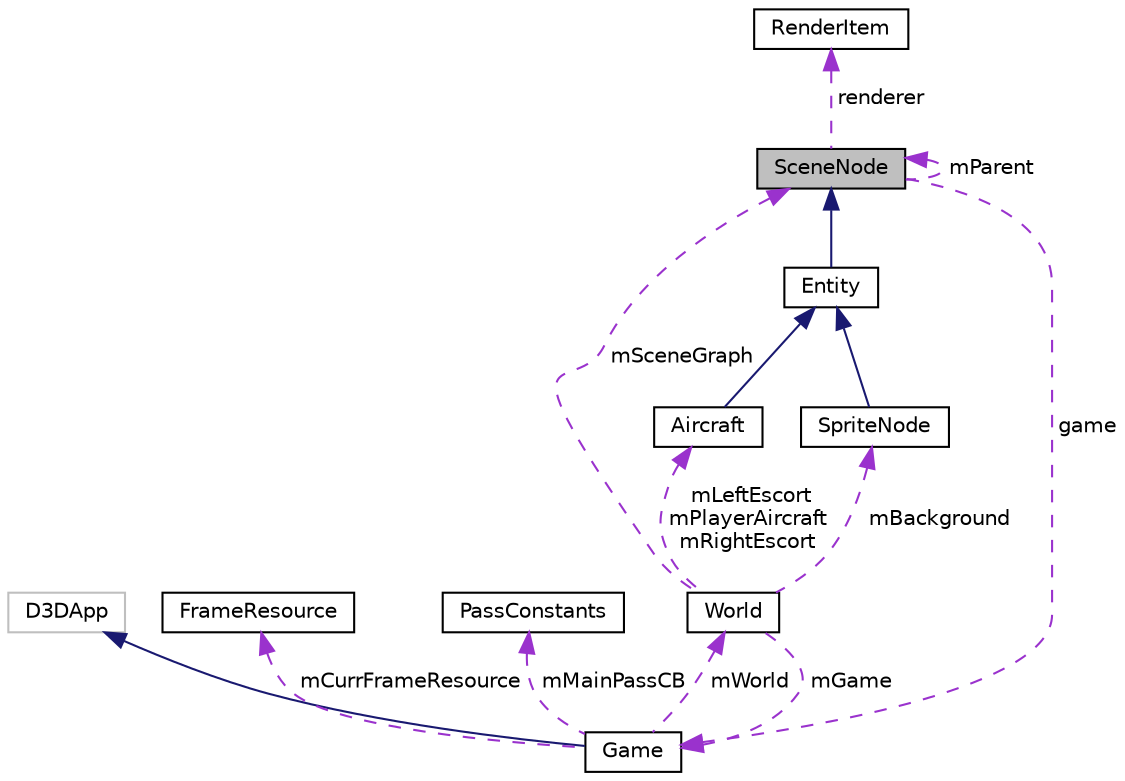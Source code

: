 digraph "SceneNode"
{
 // LATEX_PDF_SIZE
  edge [fontname="Helvetica",fontsize="10",labelfontname="Helvetica",labelfontsize="10"];
  node [fontname="Helvetica",fontsize="10",shape=record];
  Node1 [label="SceneNode",height=0.2,width=0.4,color="black", fillcolor="grey75", style="filled", fontcolor="black",tooltip=" "];
  Node2 -> Node1 [dir="back",color="darkorchid3",fontsize="10",style="dashed",label=" game" ,fontname="Helvetica"];
  Node2 [label="Game",height=0.2,width=0.4,color="black", fillcolor="white", style="filled",URL="$class_game.html",tooltip=" "];
  Node3 -> Node2 [dir="back",color="midnightblue",fontsize="10",style="solid",fontname="Helvetica"];
  Node3 [label="D3DApp",height=0.2,width=0.4,color="grey75", fillcolor="white", style="filled",tooltip=" "];
  Node4 -> Node2 [dir="back",color="darkorchid3",fontsize="10",style="dashed",label=" mCurrFrameResource" ,fontname="Helvetica"];
  Node4 [label="FrameResource",height=0.2,width=0.4,color="black", fillcolor="white", style="filled",URL="$struct_frame_resource.html",tooltip=" "];
  Node5 -> Node2 [dir="back",color="darkorchid3",fontsize="10",style="dashed",label=" mMainPassCB" ,fontname="Helvetica"];
  Node5 [label="PassConstants",height=0.2,width=0.4,color="black", fillcolor="white", style="filled",URL="$struct_pass_constants.html",tooltip=" "];
  Node6 -> Node2 [dir="back",color="darkorchid3",fontsize="10",style="dashed",label=" mWorld" ,fontname="Helvetica"];
  Node6 [label="World",height=0.2,width=0.4,color="black", fillcolor="white", style="filled",URL="$class_world.html",tooltip="World class Creats game objectes."];
  Node2 -> Node6 [dir="back",color="darkorchid3",fontsize="10",style="dashed",label=" mGame" ,fontname="Helvetica"];
  Node1 -> Node6 [dir="back",color="darkorchid3",fontsize="10",style="dashed",label=" mSceneGraph" ,fontname="Helvetica"];
  Node7 -> Node6 [dir="back",color="darkorchid3",fontsize="10",style="dashed",label=" mLeftEscort\nmPlayerAircraft\nmRightEscort" ,fontname="Helvetica"];
  Node7 [label="Aircraft",height=0.2,width=0.4,color="black", fillcolor="white", style="filled",URL="$class_aircraft.html",tooltip="Aircraft class. Creats Aircraft renderItem."];
  Node8 -> Node7 [dir="back",color="midnightblue",fontsize="10",style="solid",fontname="Helvetica"];
  Node8 [label="Entity",height=0.2,width=0.4,color="black", fillcolor="white", style="filled",URL="$class_entity.html",tooltip="Entity class. Extends SceneNode class."];
  Node1 -> Node8 [dir="back",color="midnightblue",fontsize="10",style="solid",fontname="Helvetica"];
  Node9 -> Node6 [dir="back",color="darkorchid3",fontsize="10",style="dashed",label=" mBackground" ,fontname="Helvetica"];
  Node9 [label="SpriteNode",height=0.2,width=0.4,color="black", fillcolor="white", style="filled",URL="$class_sprite_node.html",tooltip="SpriteNode class. Extends enetity class."];
  Node8 -> Node9 [dir="back",color="midnightblue",fontsize="10",style="solid",fontname="Helvetica"];
  Node10 -> Node1 [dir="back",color="darkorchid3",fontsize="10",style="dashed",label=" renderer" ,fontname="Helvetica"];
  Node10 [label="RenderItem",height=0.2,width=0.4,color="black", fillcolor="white", style="filled",URL="$struct_render_item.html",tooltip=" "];
  Node1 -> Node1 [dir="back",color="darkorchid3",fontsize="10",style="dashed",label=" mParent" ,fontname="Helvetica"];
}

